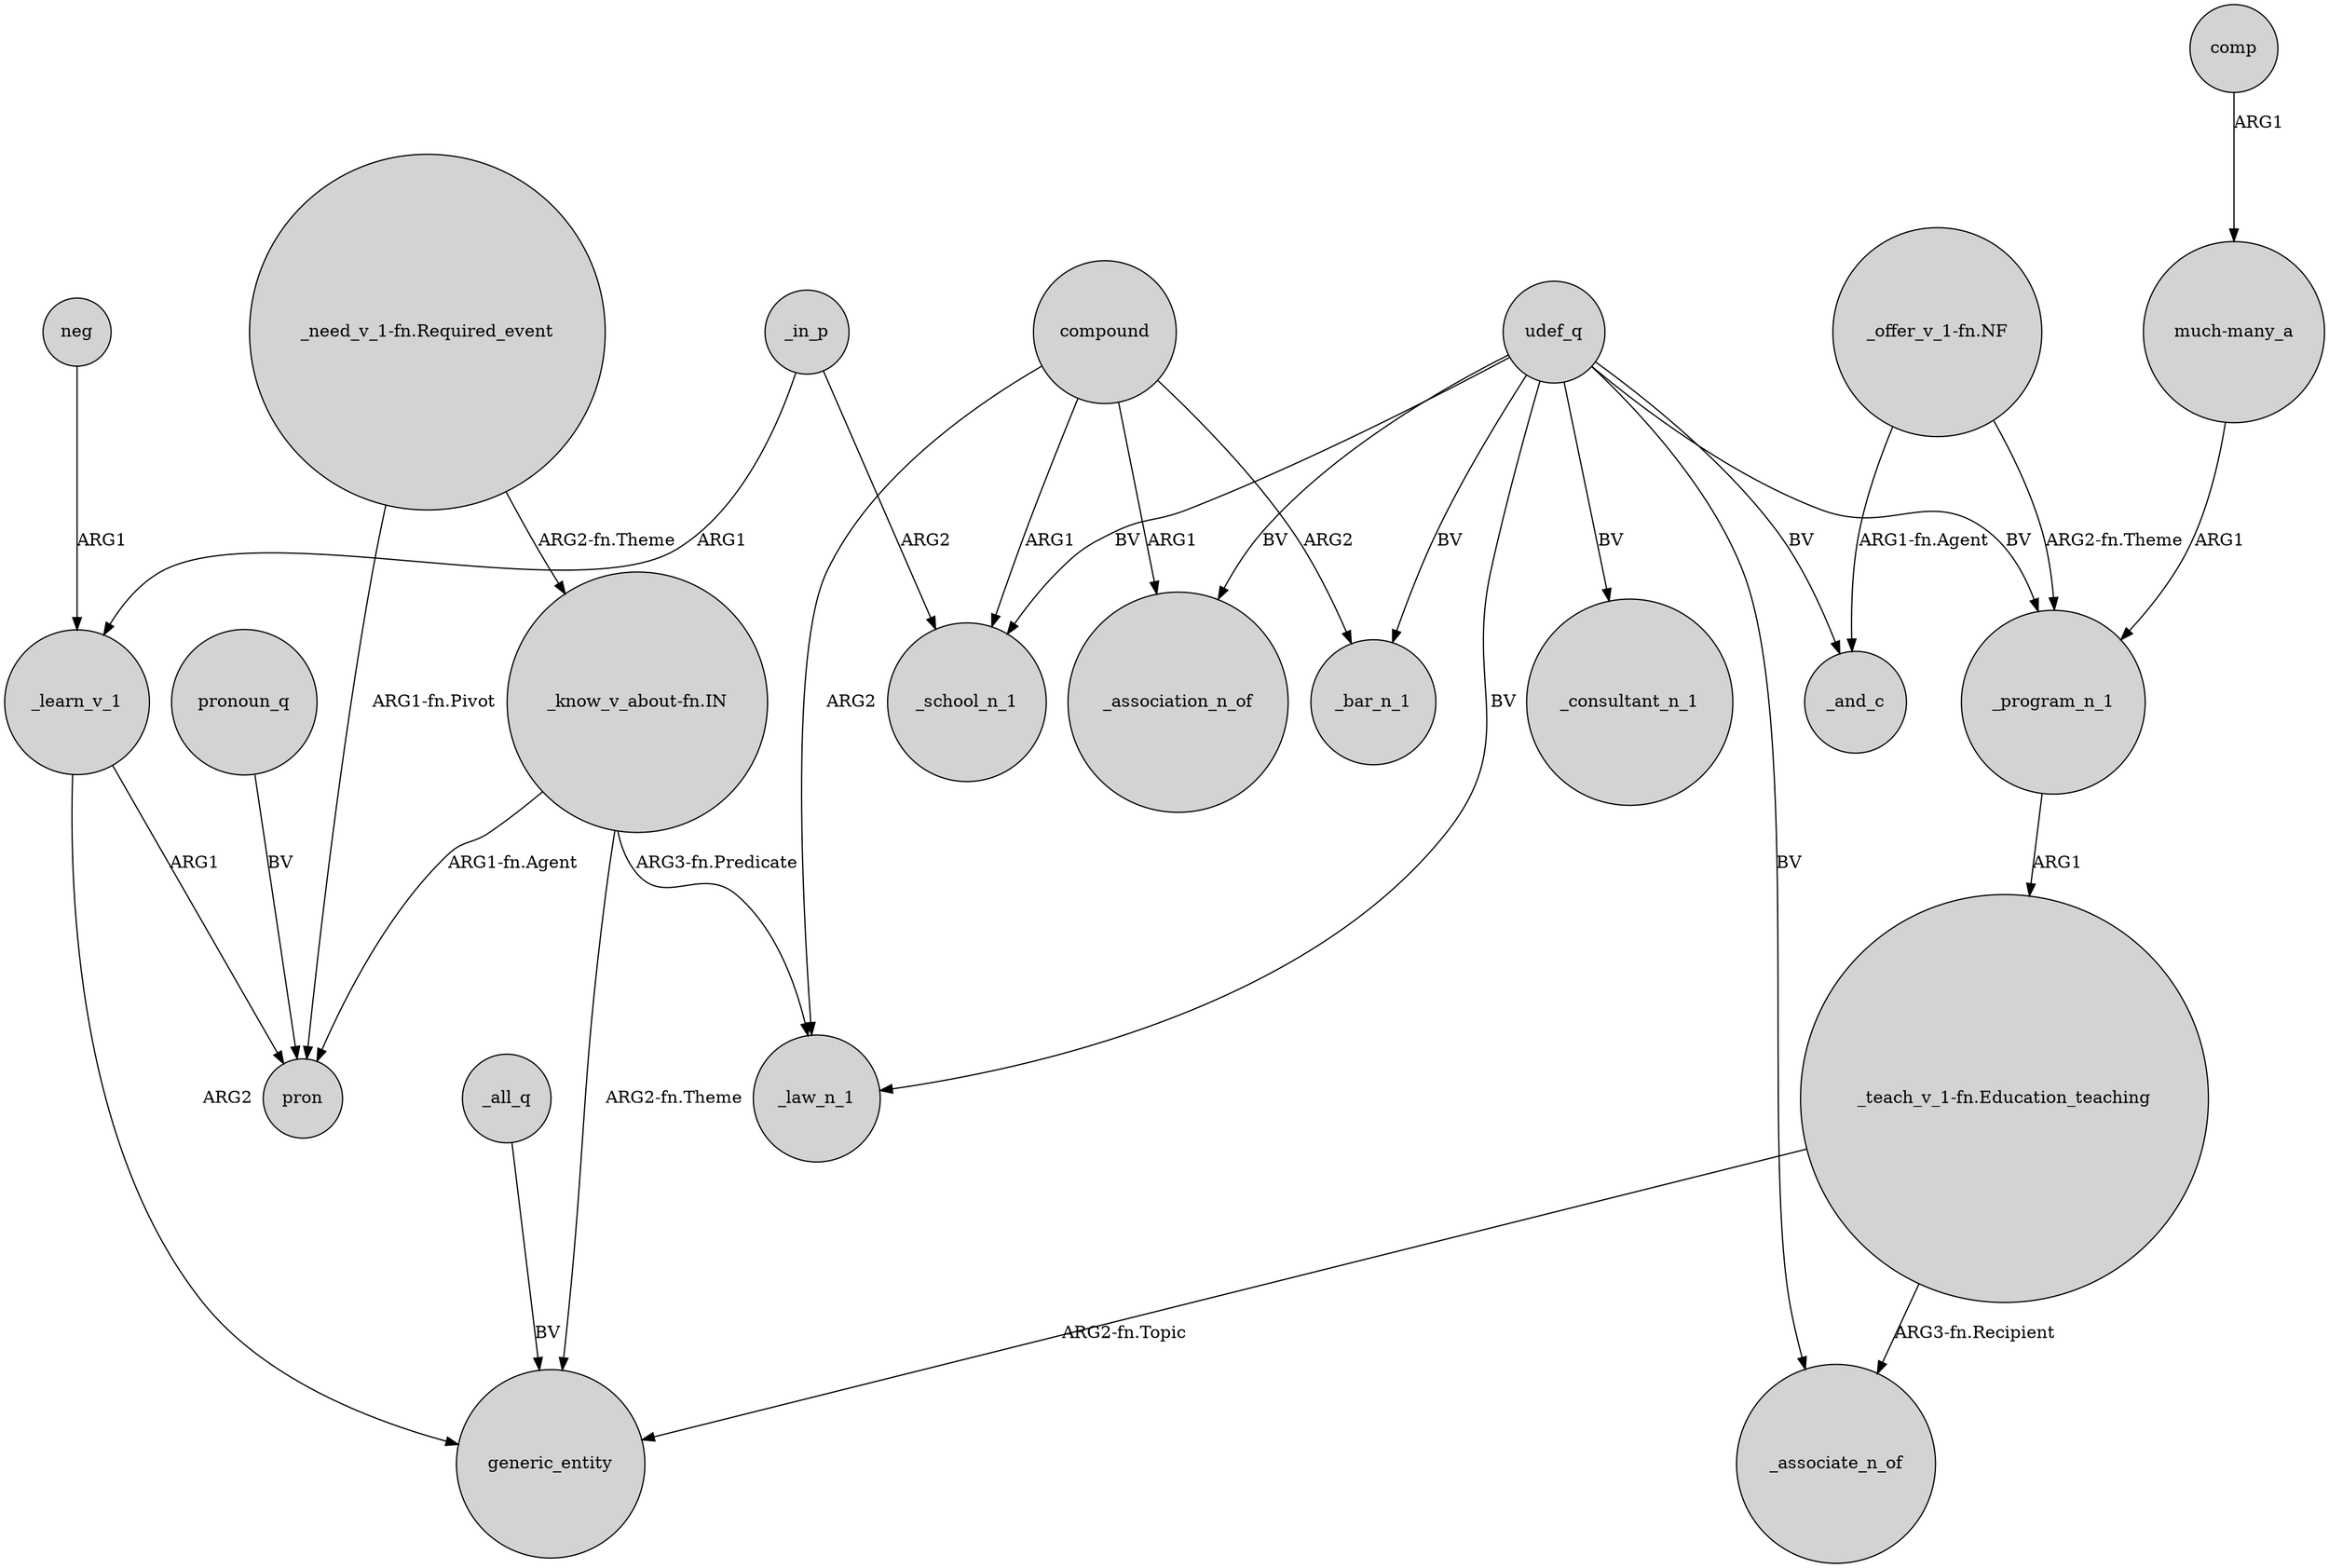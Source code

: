digraph {
	node [shape=circle style=filled]
	neg -> _learn_v_1 [label=ARG1]
	"_offer_v_1-fn.NF" -> _program_n_1 [label="ARG2-fn.Theme"]
	compound -> _school_n_1 [label=ARG1]
	"_need_v_1-fn.Required_event" -> pron [label="ARG1-fn.Pivot"]
	udef_q -> _bar_n_1 [label=BV]
	_program_n_1 -> "_teach_v_1-fn.Education_teaching" [label=ARG1]
	udef_q -> _law_n_1 [label=BV]
	udef_q -> _associate_n_of [label=BV]
	_learn_v_1 -> pron [label=ARG1]
	_all_q -> generic_entity [label=BV]
	pronoun_q -> pron [label=BV]
	"_need_v_1-fn.Required_event" -> "_know_v_about-fn.IN" [label="ARG2-fn.Theme"]
	comp -> "much-many_a" [label=ARG1]
	"_teach_v_1-fn.Education_teaching" -> _associate_n_of [label="ARG3-fn.Recipient"]
	udef_q -> _association_n_of [label=BV]
	"_offer_v_1-fn.NF" -> _and_c [label="ARG1-fn.Agent"]
	_learn_v_1 -> generic_entity [label=ARG2]
	_in_p -> _school_n_1 [label=ARG2]
	"_know_v_about-fn.IN" -> _law_n_1 [label="ARG3-fn.Predicate"]
	"_know_v_about-fn.IN" -> pron [label="ARG1-fn.Agent"]
	udef_q -> _program_n_1 [label=BV]
	"_teach_v_1-fn.Education_teaching" -> generic_entity [label="ARG2-fn.Topic"]
	udef_q -> _consultant_n_1 [label=BV]
	_in_p -> _learn_v_1 [label=ARG1]
	"much-many_a" -> _program_n_1 [label=ARG1]
	"_know_v_about-fn.IN" -> generic_entity [label="ARG2-fn.Theme"]
	udef_q -> _school_n_1 [label=BV]
	udef_q -> _and_c [label=BV]
	compound -> _association_n_of [label=ARG1]
	compound -> _law_n_1 [label=ARG2]
	compound -> _bar_n_1 [label=ARG2]
}
